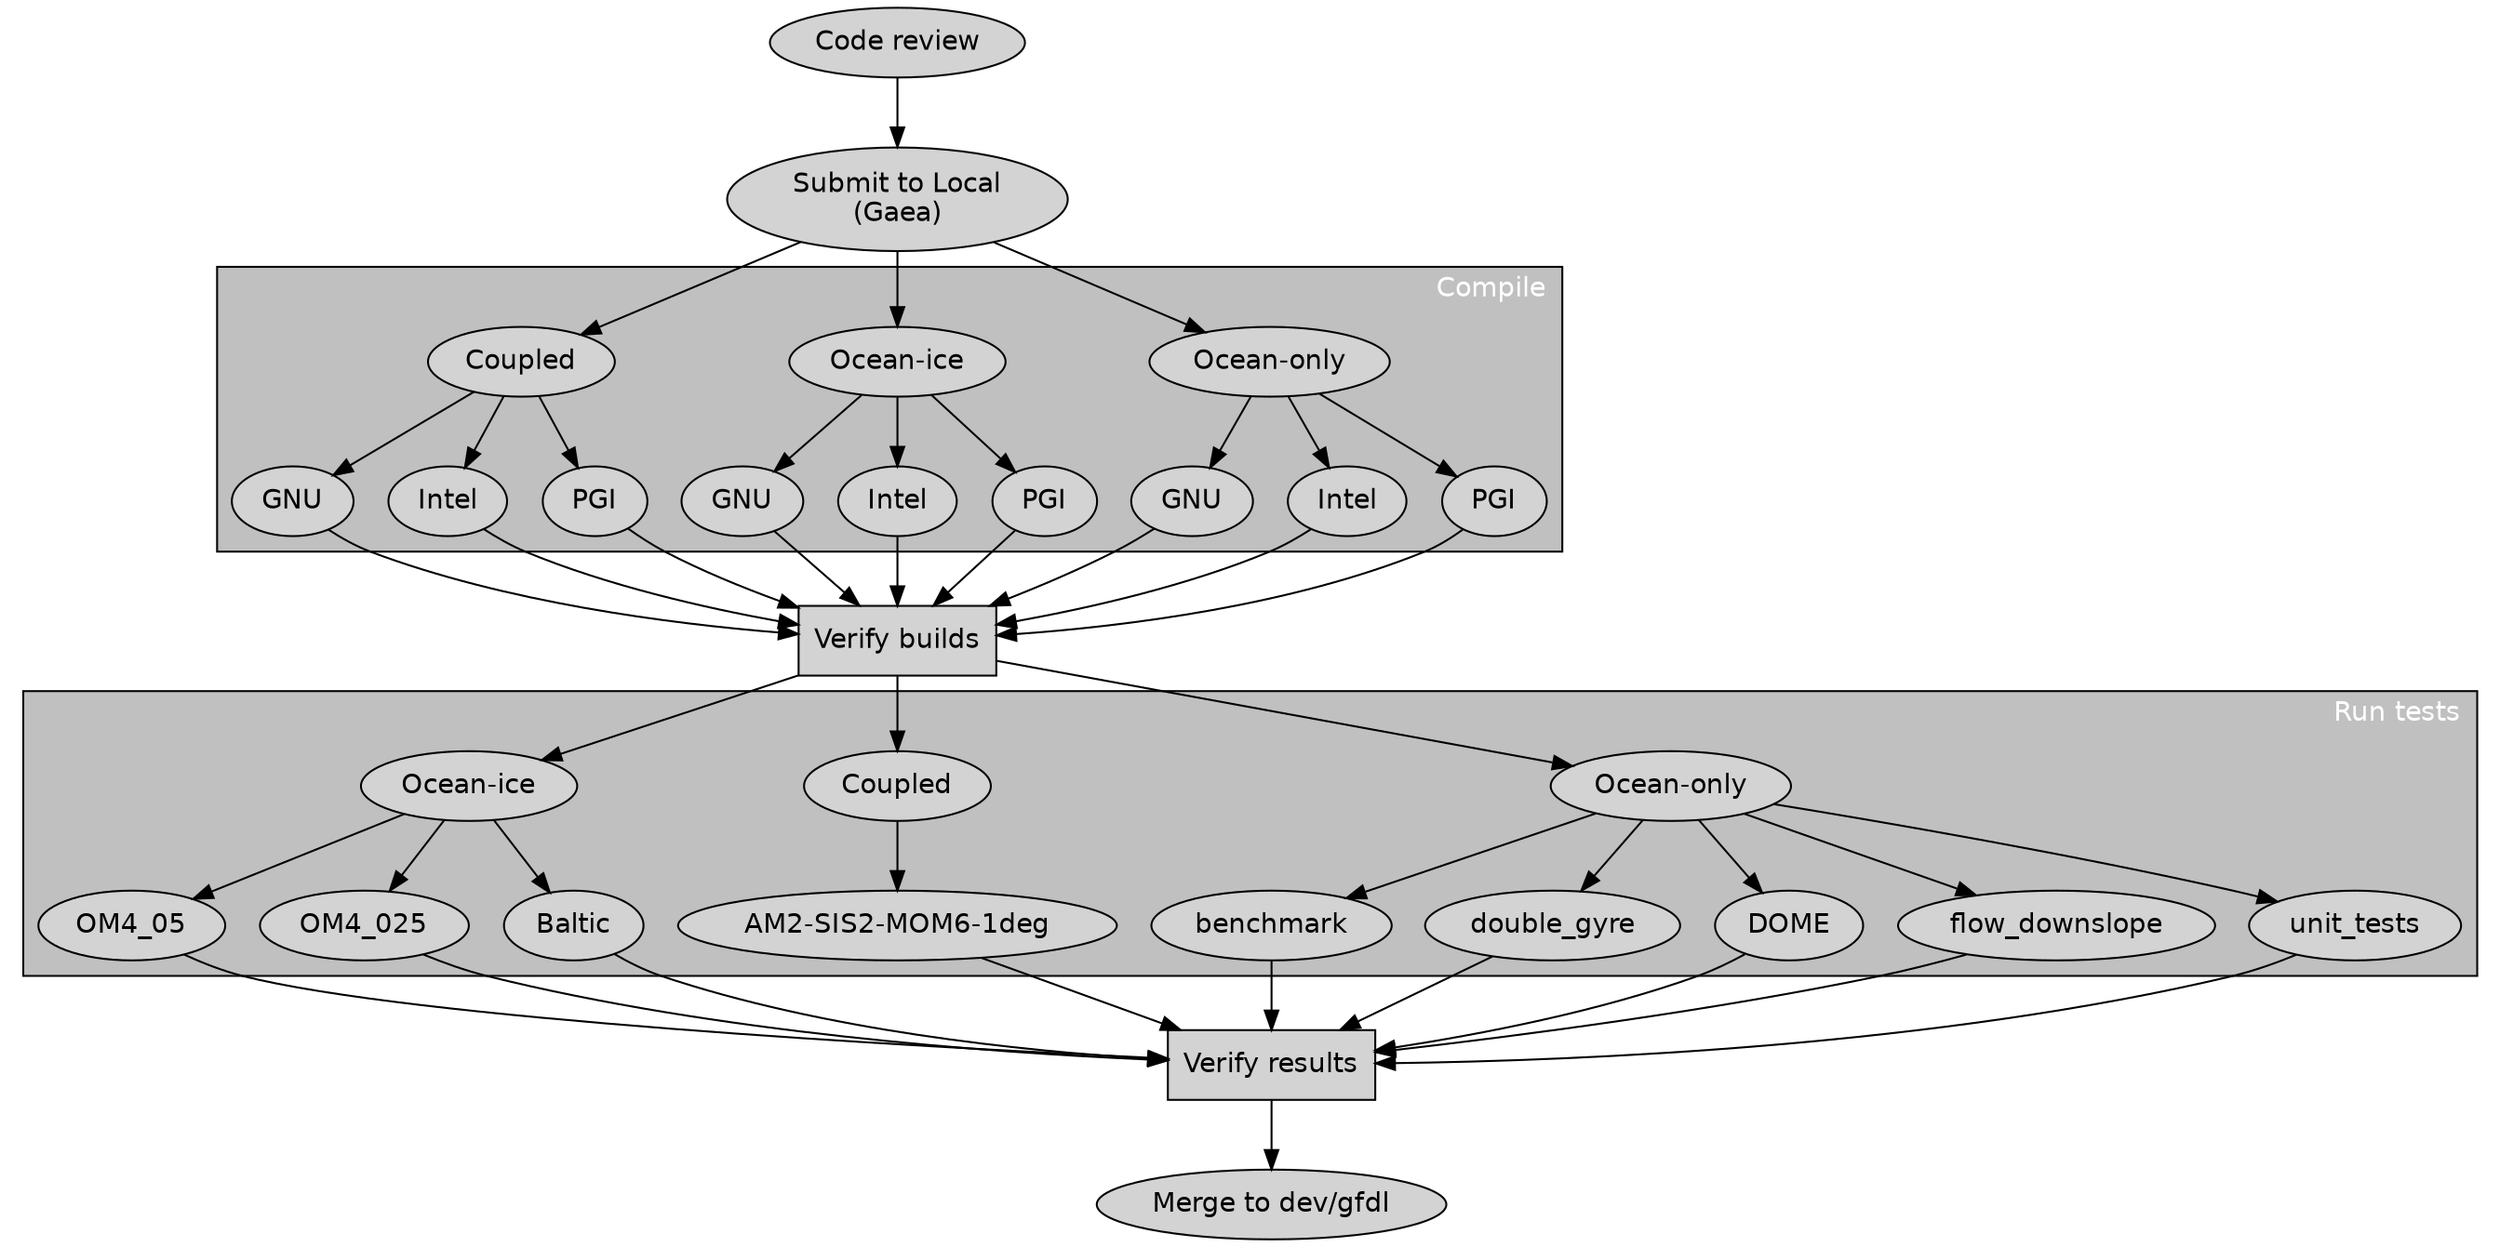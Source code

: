 digraph testing {
    fontname = helvetica
    fontcolor = white
    labeljust = r
    node [
        style = filled,
        fontname = helvetica
    ]

    concentrate = true
    bgcolor = transparent

    review [label = "Code review"]

    submit [label = "Submit to Local\n(Gaea)"]

    build1 [label="Ocean-only"];
    build2 [label="Ocean-ice"];
    build3 [label="Coupled"];

    b1c1 [label="GNU"]
    b1c2 [label="Intel"]
    b1c3 [label="PGI"]

    b2c1 [label="GNU"]
    b2c2 [label="Intel"]
    b2c3 [label="PGI"]

    b3c1 [label="GNU"]
    b3c2 [label="Intel"]
    b3c3 [label="PGI"]

    build_verify [label="Verify builds", shape=rectangle]

    test1 [label="Ocean-only"]
    test2 [label="Coupled"]
    test3 [label="Ocean-ice"]

    t1c1 [label="benchmark"]
    t1c2 [label="double_gyre"]
    t1c3 [label="DOME"]
    t1c4 [label="flow_downslope"]
    t1c5 [label="unit_tests"]

    t2c1 [label="AM2-SIS2-MOM6-1deg"]

    t3c1 [label="OM4_05"]
    t3c3 [label="OM4_025"]
    t3c2 [label="Baltic"]

    verify_results [label="Verify results", shape=rectangle]

    validate [label="Merge to dev/gfdl"]

    review -> submit
    submit -> {build1, build2, build3}
    build1 -> {b1c1, b1c2, b1c3}
    build2 -> {b2c1, b2c2, b2c3}
    build3 -> {b3c1, b3c2, b3c3}
    {b1c1, b1c2, b1c3, b2c1, b2c2, b2c3, b3c1, b3c2, b3c3} -> build_verify

    build_verify -> {test1, test2, test3}

    test1 -> {t1c1, t1c2, t1c3, t1c4, t1c5}
    test2 -> {t2c1}
    test3 -> {t3c1, t3c2, t3c3}

    {t1c1, t1c2, t1c3, t1c4, t1c5, t2c1, t3c1, t3c2, t3c3} -> verify_results
    verify_results -> validate

    subgraph cluster_build {
        style=filled
        label="Compile"
        bgcolor = grey
        labeljust = r

        build1; build2; build3;
        b1c1; b1c2; b1c3;
        b2c1; b2c2; b2c3;
        b3c1; b3c2; b3c3;
    }
    
    subgraph cluster_test {
        style=filled
        label="Run tests"; 
        bgcolor = grey
        labeljust = r

        test1; test2; test3
        t1c1; t1c2, t1c3; t1c4; t1c5;
        t2c1;
        t3c1; t3c2; t3c3;
    }
}
